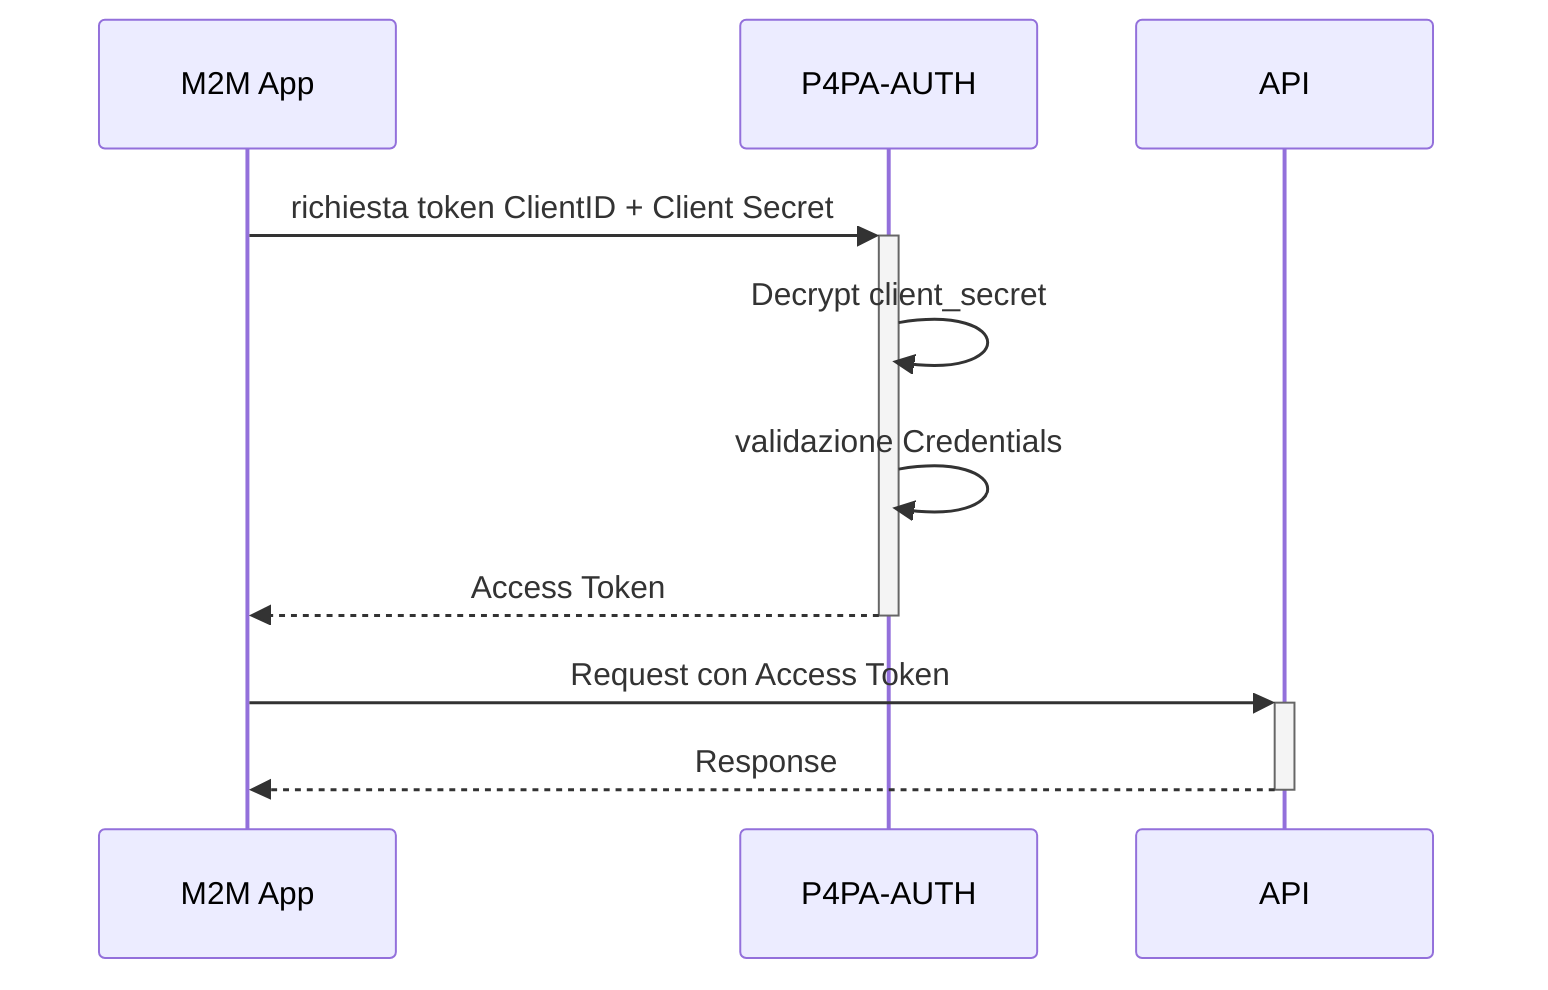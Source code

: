 sequenceDiagram
    M2M App->>+P4PA-AUTH: richiesta token ClientID + Client Secret
    P4PA-AUTH->>P4PA-AUTH: Decrypt client_secret
    P4PA-AUTH->>P4PA-AUTH: validazione Credentials
    P4PA-AUTH-->>-M2M App: Access Token
    M2M App->>+API: Request con Access Token
    API-->>-M2M App: Response